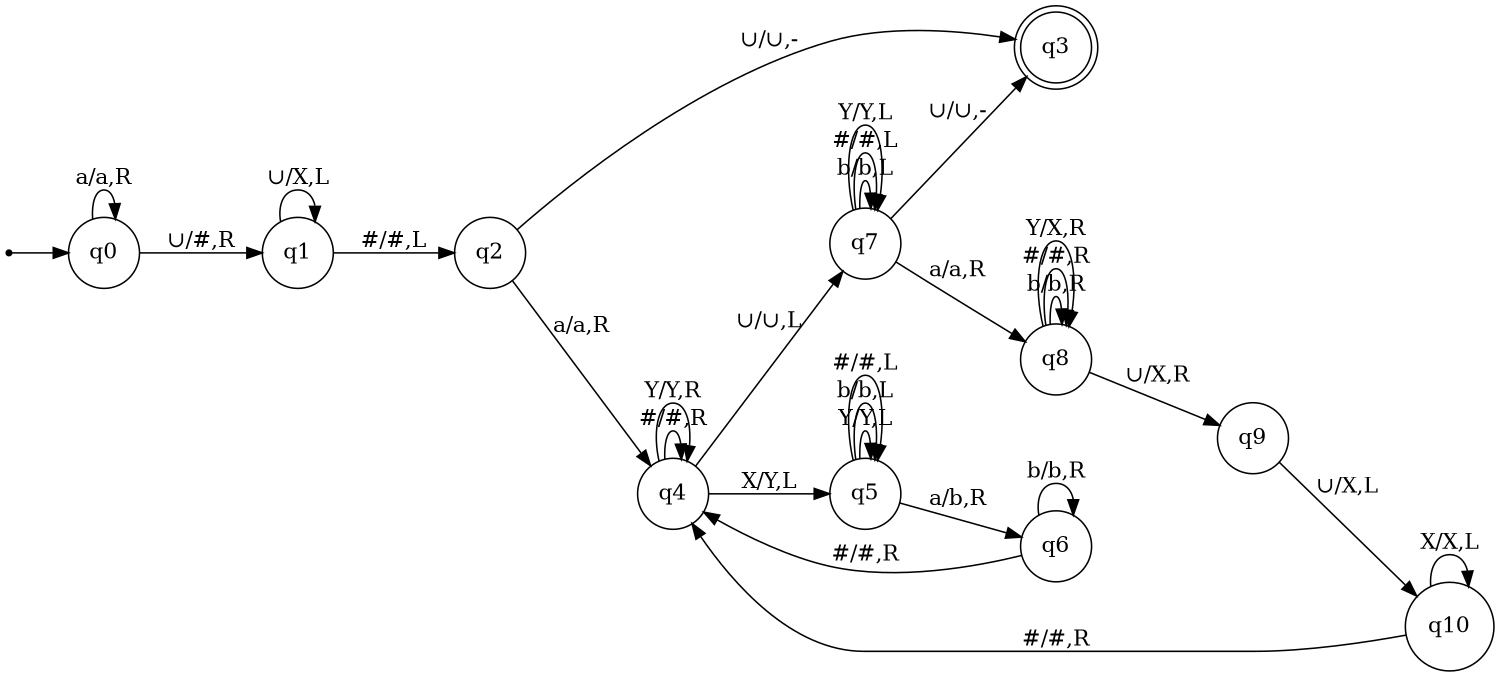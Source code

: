 digraph quadperfect {
    rankdir=LR;
    size="10,10";
    node [shape = circle];
    ini [shape=point];
    q3 [shape=doublecircle];

    // Initial transition
    ini -> q0;

    // Transitions
    q0 -> q0 [label="a/a,R"];
    q0 -> q1 [label="∪/#,R"];

    q1 -> q1 [label="∪/X,L"];
    q1 -> q2 [label="#/#,L"];

    q2 -> q3 [label="∪/∪,-"];
    q2 -> q4 [label="a/a,R"];

    q4 -> q4 [label="#/#,R"];
    q4 -> q7 [label="∪/∪,L"];
    q4 -> q4 [label="Y/Y,R"];
    q4 -> q5 [label="X/Y,L"];

    q5 -> q5 [label="Y/Y,L"];
    q5 -> q5 [label="b/b,L"];
    q5 -> q5 [label="#/#,L"];
    q5 -> q6 [label="a/b,R"];

    q6 -> q6 [label="b/b,R"];
    q6 -> q4 [label="#/#,R"];

    q7 -> q3 [label="∪/∪,-"];
    q7 -> q7 [label="b/b,L"];
    q7 -> q7 [label="#/#,L"];
    q7 -> q7 [label="Y/Y,L"];
    q7 -> q8 [label="a/a,R"];

    q8 -> q8 [label="b/b,R"];
    q8 -> q8 [label="#/#,R"];
    q8 -> q8 [label="Y/X,R"];
    q8 -> q9 [label="∪/X,R"];

    q9 -> q10 [label="∪/X,L"];

    q10 -> q10 [label="X/X,L"];
    q10 -> q4 [label="#/#,R"];
}
